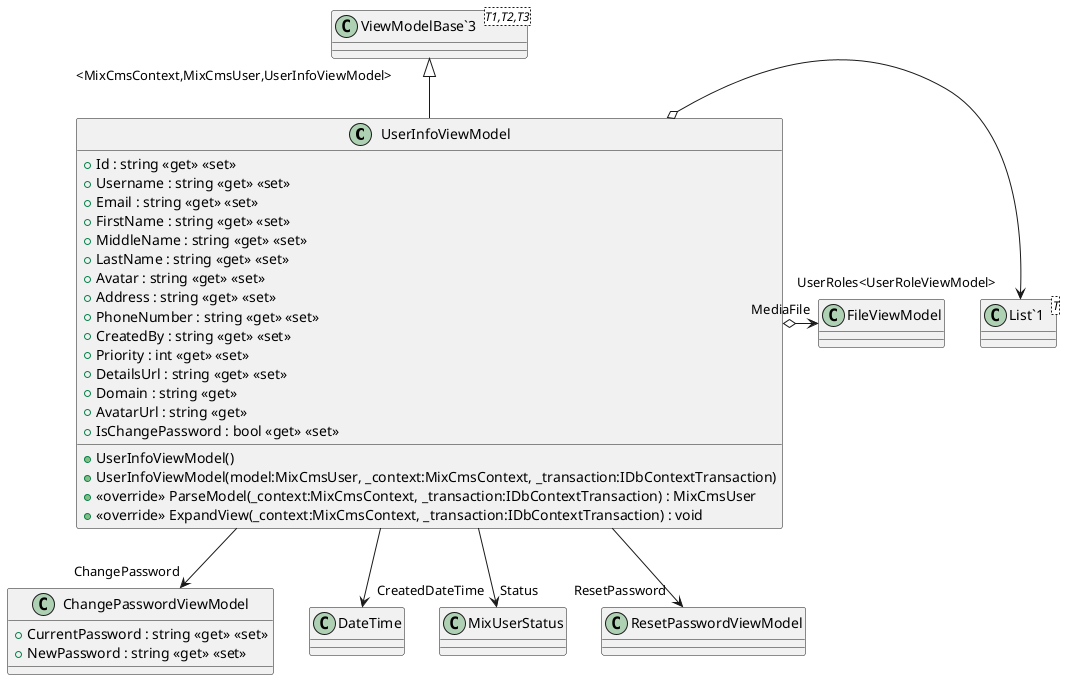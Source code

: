 @startuml
class UserInfoViewModel {
    + Id : string <<get>> <<set>>
    + Username : string <<get>> <<set>>
    + Email : string <<get>> <<set>>
    + FirstName : string <<get>> <<set>>
    + MiddleName : string <<get>> <<set>>
    + LastName : string <<get>> <<set>>
    + Avatar : string <<get>> <<set>>
    + Address : string <<get>> <<set>>
    + PhoneNumber : string <<get>> <<set>>
    + CreatedBy : string <<get>> <<set>>
    + Priority : int <<get>> <<set>>
    + DetailsUrl : string <<get>> <<set>>
    + Domain : string <<get>>
    + AvatarUrl : string <<get>>
    + IsChangePassword : bool <<get>> <<set>>
    + UserInfoViewModel()
    + UserInfoViewModel(model:MixCmsUser, _context:MixCmsContext, _transaction:IDbContextTransaction)
    + <<override>> ParseModel(_context:MixCmsContext, _transaction:IDbContextTransaction) : MixCmsUser
    + <<override>> ExpandView(_context:MixCmsContext, _transaction:IDbContextTransaction) : void
}
class ChangePasswordViewModel {
    + CurrentPassword : string <<get>> <<set>>
    + NewPassword : string <<get>> <<set>>
}
class "ViewModelBase`3"<T1,T2,T3> {
}
class "List`1"<T> {
}
"ViewModelBase`3" "<MixCmsContext,MixCmsUser,UserInfoViewModel>" <|-- UserInfoViewModel
UserInfoViewModel --> "CreatedDateTime" DateTime
UserInfoViewModel --> "Status" MixUserStatus
UserInfoViewModel o-> "UserRoles<UserRoleViewModel>" "List`1"
UserInfoViewModel o-> "MediaFile" FileViewModel
UserInfoViewModel --> "ResetPassword" ResetPasswordViewModel
UserInfoViewModel --> "ChangePassword" ChangePasswordViewModel
@enduml
